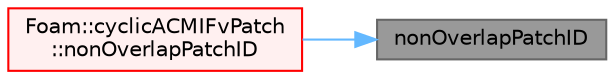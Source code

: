 digraph "nonOverlapPatchID"
{
 // LATEX_PDF_SIZE
  bgcolor="transparent";
  edge [fontname=Helvetica,fontsize=10,labelfontname=Helvetica,labelfontsize=10];
  node [fontname=Helvetica,fontsize=10,shape=box,height=0.2,width=0.4];
  rankdir="RL";
  Node1 [id="Node000001",label="nonOverlapPatchID",height=0.2,width=0.4,color="gray40", fillcolor="grey60", style="filled", fontcolor="black",tooltip=" "];
  Node1 -> Node2 [id="edge1_Node000001_Node000002",dir="back",color="steelblue1",style="solid",tooltip=" "];
  Node2 [id="Node000002",label="Foam::cyclicACMIFvPatch\l::nonOverlapPatchID",height=0.2,width=0.4,color="red", fillcolor="#FFF0F0", style="filled",URL="$classFoam_1_1cyclicACMIFvPatch.html#ae4c0139d573b3ffa6d589e50385c22c9",tooltip=" "];
}
